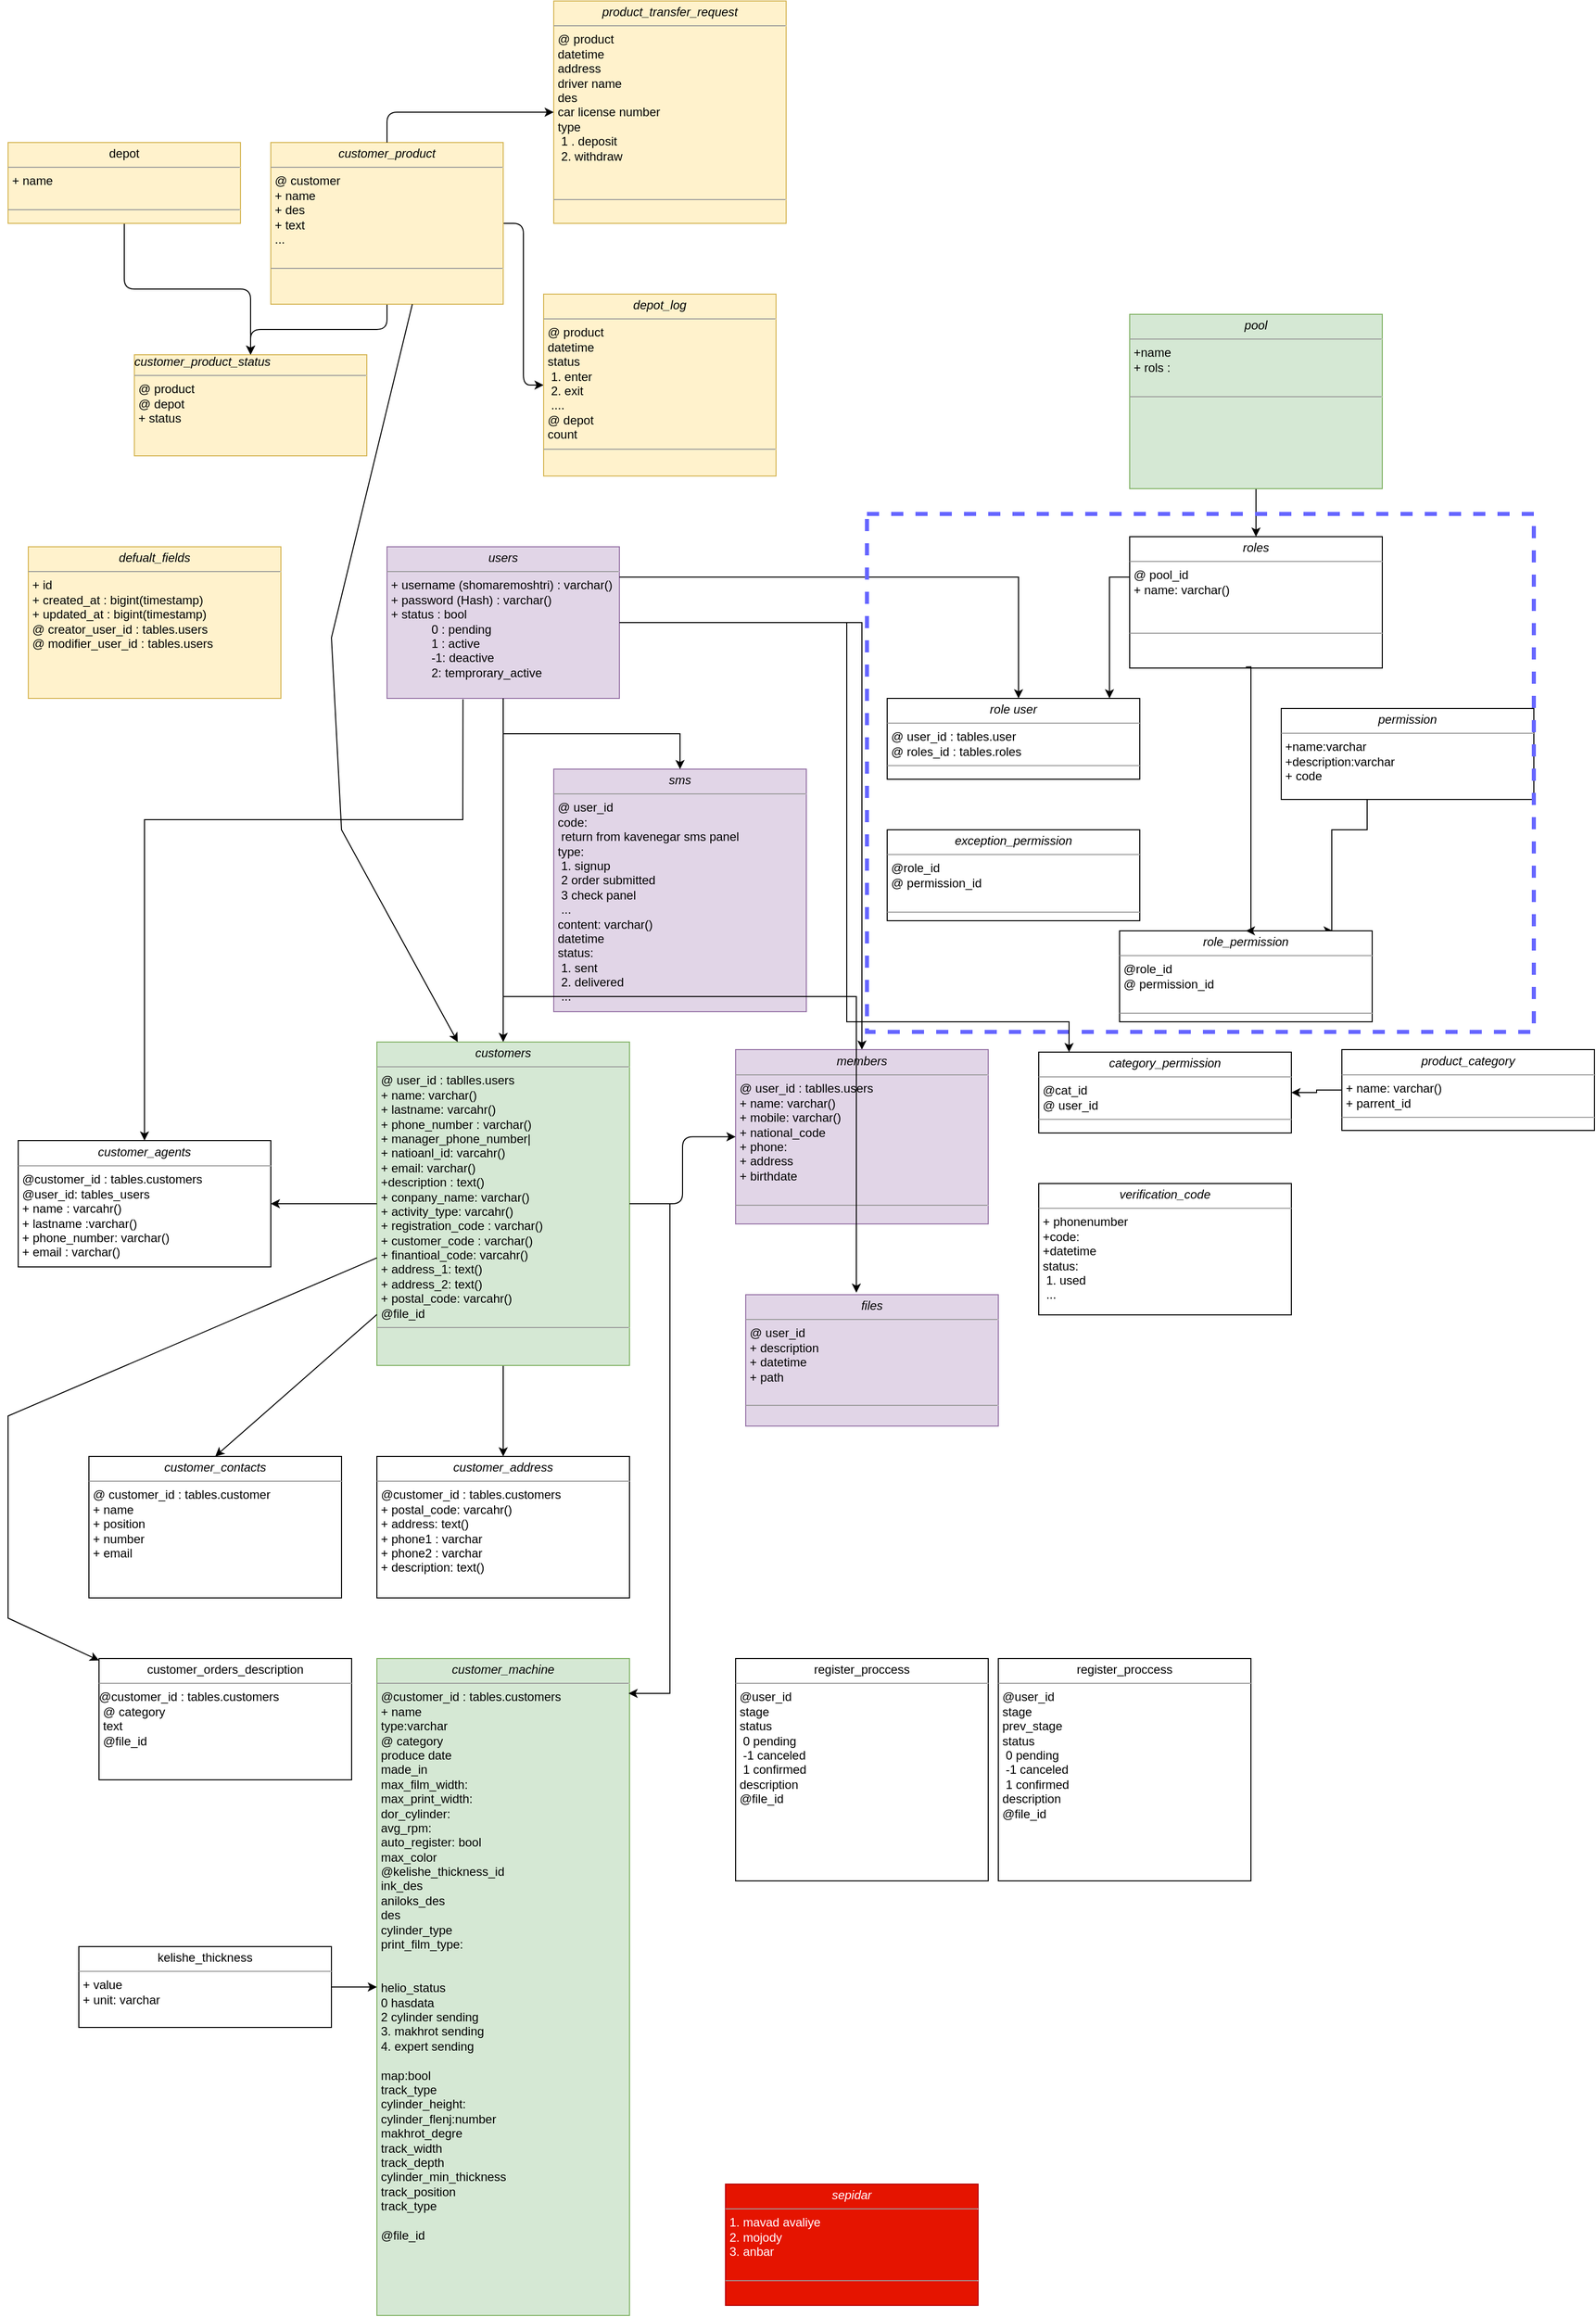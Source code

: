 <mxfile version="20.7.4" type="github">
  <diagram name="Page-1" id="c4acf3e9-155e-7222-9cf6-157b1a14988f">
    <mxGraphModel dx="965" dy="1682" grid="1" gridSize="10" guides="1" tooltips="1" connect="1" arrows="1" fold="1" page="1" pageScale="1" pageWidth="850" pageHeight="1100" math="0" shadow="0">
      <root>
        <mxCell id="0" />
        <mxCell id="1" parent="0" />
        <mxCell id="LeUKjiho_4eoz7yb3Qie-3" value="" style="edgeStyle=orthogonalEdgeStyle;rounded=0;orthogonalLoop=1;jettySize=auto;html=1;" parent="1" source="5d2195bd80daf111-18" target="LeUKjiho_4eoz7yb3Qie-2" edge="1">
          <mxGeometry relative="1" as="geometry" />
        </mxCell>
        <mxCell id="LeUKjiho_4eoz7yb3Qie-12" value="" style="edgeStyle=orthogonalEdgeStyle;rounded=0;orthogonalLoop=1;jettySize=auto;html=1;" parent="1" source="5d2195bd80daf111-18" target="LeUKjiho_4eoz7yb3Qie-8" edge="1">
          <mxGeometry relative="1" as="geometry" />
        </mxCell>
        <mxCell id="5d2195bd80daf111-18" value="&lt;p style=&quot;margin:0px;margin-top:4px;text-align:center;&quot;&gt;&lt;i&gt;users&lt;/i&gt;&lt;/p&gt;&lt;hr size=&quot;1&quot;&gt;&lt;p style=&quot;margin:0px;margin-left:4px;&quot;&gt;+ username (shomaremoshtri) : varchar()&amp;nbsp;&lt;br&gt;+ password (Hash) : varchar()&lt;/p&gt;&lt;p style=&quot;margin:0px;margin-left:4px;&quot;&gt;+ status : bool&lt;/p&gt;&lt;blockquote style=&quot;margin: 0 0 0 40px; border: none; padding: 0px;&quot;&gt;&lt;p style=&quot;margin:0px;margin-left:4px;&quot;&gt;0 : pending&lt;/p&gt;&lt;p style=&quot;margin:0px;margin-left:4px;&quot;&gt;1 : active&lt;/p&gt;&lt;p style=&quot;margin:0px;margin-left:4px;&quot;&gt;-1: deactive&lt;/p&gt;&lt;p style=&quot;margin:0px;margin-left:4px;&quot;&gt;2: temprorary_active&lt;/p&gt;&lt;/blockquote&gt;&lt;p style=&quot;margin:0px;margin-left:4px;&quot;&gt;&lt;br&gt;&lt;/p&gt;&lt;hr size=&quot;1&quot;&gt;&lt;p style=&quot;margin:0px;margin-left:4px;&quot;&gt;&lt;br&gt;&lt;/p&gt;" style="verticalAlign=top;align=left;overflow=fill;fontSize=12;fontFamily=Helvetica;html=1;rounded=0;shadow=0;comic=0;labelBackgroundColor=none;strokeWidth=1;fillColor=#e1d5e7;strokeColor=#9673a6;" parent="1" vertex="1">
          <mxGeometry x="445" y="10" width="230" height="150" as="geometry" />
        </mxCell>
        <mxCell id="LeUKjiho_4eoz7yb3Qie-7" value="" style="edgeStyle=orthogonalEdgeStyle;rounded=0;orthogonalLoop=1;jettySize=auto;html=1;" parent="1" source="5d2195bd80daf111-18" target="LeUKjiho_4eoz7yb3Qie-5" edge="1">
          <mxGeometry relative="1" as="geometry">
            <Array as="points">
              <mxPoint x="1070" y="40" />
            </Array>
          </mxGeometry>
        </mxCell>
        <mxCell id="LeUKjiho_4eoz7yb3Qie-2" value="&lt;p style=&quot;margin:0px;margin-top:4px;text-align:center;&quot;&gt;&lt;i&gt;members&lt;/i&gt;&lt;/p&gt;&lt;hr size=&quot;1&quot;&gt;&lt;p style=&quot;margin:0px;margin-left:4px;&quot;&gt;@ user_id : tablles.users&lt;/p&gt;&lt;p style=&quot;margin:0px;margin-left:4px;&quot;&gt;+ name: varchar()&lt;/p&gt;&lt;p style=&quot;margin:0px;margin-left:4px;&quot;&gt;+ mobile: varchar()&lt;/p&gt;&lt;p style=&quot;margin:0px;margin-left:4px;&quot;&gt;+ national_code&lt;/p&gt;&lt;p style=&quot;margin:0px;margin-left:4px;&quot;&gt;+ phone:&lt;/p&gt;&lt;p style=&quot;margin:0px;margin-left:4px;&quot;&gt;+ address&lt;/p&gt;&lt;p style=&quot;margin:0px;margin-left:4px;&quot;&gt;+ birthdate&lt;/p&gt;&lt;p style=&quot;margin:0px;margin-left:4px;&quot;&gt;&lt;br&gt;&lt;/p&gt;&lt;hr size=&quot;1&quot;&gt;&lt;p style=&quot;margin:0px;margin-left:4px;&quot;&gt;&lt;br&gt;&lt;/p&gt;" style="verticalAlign=top;align=left;overflow=fill;fontSize=12;fontFamily=Helvetica;html=1;rounded=0;shadow=0;comic=0;labelBackgroundColor=none;strokeWidth=1;fillColor=#e1d5e7;strokeColor=#9673a6;" parent="1" vertex="1">
          <mxGeometry x="790" y="507.5" width="250" height="172.5" as="geometry" />
        </mxCell>
        <mxCell id="LeUKjiho_4eoz7yb3Qie-6" value="" style="edgeStyle=orthogonalEdgeStyle;rounded=0;orthogonalLoop=1;jettySize=auto;html=1;" parent="1" source="LeUKjiho_4eoz7yb3Qie-4" target="LeUKjiho_4eoz7yb3Qie-5" edge="1">
          <mxGeometry relative="1" as="geometry">
            <Array as="points">
              <mxPoint x="1160" y="40" />
            </Array>
          </mxGeometry>
        </mxCell>
        <mxCell id="LeUKjiho_4eoz7yb3Qie-4" value="&lt;p style=&quot;margin:0px;margin-top:4px;text-align:center;&quot;&gt;&lt;i&gt;roles&lt;/i&gt;&lt;/p&gt;&lt;hr size=&quot;1&quot;&gt;&lt;p style=&quot;margin:0px;margin-left:4px;&quot;&gt;&lt;span style=&quot;background-color: initial;&quot;&gt;@ pool_id&lt;/span&gt;&lt;/p&gt;&lt;p style=&quot;margin:0px;margin-left:4px;&quot;&gt;&lt;span style=&quot;background-color: initial;&quot;&gt;+ name: varchar()&lt;/span&gt;&lt;/p&gt;&lt;p style=&quot;margin:0px;margin-left:4px;&quot;&gt;&lt;br&gt;&lt;/p&gt;&lt;p style=&quot;margin:0px;margin-left:4px;&quot;&gt;&lt;br&gt;&lt;/p&gt;&lt;hr size=&quot;1&quot;&gt;&lt;p style=&quot;margin:0px;margin-left:4px;&quot;&gt;&lt;br&gt;&lt;/p&gt;" style="verticalAlign=top;align=left;overflow=fill;fontSize=12;fontFamily=Helvetica;html=1;rounded=0;shadow=0;comic=0;labelBackgroundColor=none;strokeWidth=1;" parent="1" vertex="1">
          <mxGeometry x="1180" width="250" height="130" as="geometry" />
        </mxCell>
        <mxCell id="LeUKjiho_4eoz7yb3Qie-5" value="&lt;p style=&quot;margin:0px;margin-top:4px;text-align:center;&quot;&gt;&lt;i&gt;role user&lt;/i&gt;&lt;br&gt;&lt;/p&gt;&lt;hr size=&quot;1&quot;&gt;&lt;p style=&quot;margin:0px;margin-left:4px;&quot;&gt;&lt;span style=&quot;background-color: initial;&quot;&gt;@ user_id : tables.user&lt;/span&gt;&lt;/p&gt;&lt;p style=&quot;margin:0px;margin-left:4px;&quot;&gt;@ roles_id : tables.roles&lt;/p&gt;&lt;hr size=&quot;1&quot;&gt;&lt;p style=&quot;margin:0px;margin-left:4px;&quot;&gt;&lt;br&gt;&lt;/p&gt;" style="verticalAlign=top;align=left;overflow=fill;fontSize=12;fontFamily=Helvetica;html=1;rounded=0;shadow=0;comic=0;labelBackgroundColor=none;strokeWidth=1;" parent="1" vertex="1">
          <mxGeometry x="940" y="160" width="250" height="80" as="geometry" />
        </mxCell>
        <mxCell id="LeUKjiho_4eoz7yb3Qie-16" value="" style="edgeStyle=orthogonalEdgeStyle;rounded=0;orthogonalLoop=1;jettySize=auto;html=1;" parent="1" source="LeUKjiho_4eoz7yb3Qie-8" target="LeUKjiho_4eoz7yb3Qie-15" edge="1">
          <mxGeometry relative="1" as="geometry">
            <Array as="points">
              <mxPoint x="550" y="690" />
              <mxPoint x="550" y="690" />
            </Array>
          </mxGeometry>
        </mxCell>
        <mxCell id="KyQKxWbVQ__rG_zM9xuR-38" value="" style="edgeStyle=orthogonalEdgeStyle;orthogonalLoop=1;jettySize=auto;html=1;fontColor=#000000;" parent="1" source="LeUKjiho_4eoz7yb3Qie-8" target="LeUKjiho_4eoz7yb3Qie-2" edge="1">
          <mxGeometry relative="1" as="geometry" />
        </mxCell>
        <mxCell id="LeUKjiho_4eoz7yb3Qie-8" value="&lt;p style=&quot;margin:0px;margin-top:4px;text-align:center;&quot;&gt;&lt;i&gt;customers&lt;/i&gt;&lt;/p&gt;&lt;hr size=&quot;1&quot;&gt;&lt;p style=&quot;margin:0px;margin-left:4px;&quot;&gt;@ user_id : tablles.users&lt;/p&gt;&lt;p style=&quot;margin:0px;margin-left:4px;&quot;&gt;+ name: varchar()&lt;/p&gt;&lt;p style=&quot;margin:0px;margin-left:4px;&quot;&gt;+ lastname: varcahr()&lt;/p&gt;&lt;p style=&quot;margin:0px;margin-left:4px;&quot;&gt;+ phone_number : varchar()&lt;/p&gt;&lt;p style=&quot;margin:0px;margin-left:4px;&quot;&gt;+ manager_phone_number|&lt;/p&gt;&lt;p style=&quot;margin:0px;margin-left:4px;&quot;&gt;+ natioanl_id: varcahr()&lt;/p&gt;&lt;p style=&quot;margin:0px;margin-left:4px;&quot;&gt;+ email: varchar()&lt;/p&gt;&lt;p style=&quot;margin:0px;margin-left:4px;&quot;&gt;+description : text()&lt;/p&gt;&lt;p style=&quot;margin:0px;margin-left:4px;&quot;&gt;+ conpany_name: varchar()&lt;/p&gt;&lt;p style=&quot;margin:0px;margin-left:4px;&quot;&gt;+ activity_type: varcahr()&lt;/p&gt;&lt;p style=&quot;margin:0px;margin-left:4px;&quot;&gt;+ registration_code : varchar()&lt;/p&gt;&lt;p style=&quot;margin:0px;margin-left:4px;&quot;&gt;+ customer_code : varchar()&lt;/p&gt;&lt;p style=&quot;margin:0px;margin-left:4px;&quot;&gt;+ finantioal_code: varcahr()&lt;/p&gt;&lt;p style=&quot;margin:0px;margin-left:4px;&quot;&gt;+ address_1: text()&lt;/p&gt;&lt;p style=&quot;margin:0px;margin-left:4px;&quot;&gt;+ address_2: text()&lt;br&gt;&lt;/p&gt;&lt;p style=&quot;margin:0px;margin-left:4px;&quot;&gt;+ postal_code: varcahr()&lt;/p&gt;&lt;p style=&quot;margin:0px;margin-left:4px;&quot;&gt;@file_id&lt;/p&gt;&lt;hr size=&quot;1&quot;&gt;&lt;p style=&quot;margin:0px;margin-left:4px;&quot;&gt;&lt;br&gt;&lt;/p&gt;" style="verticalAlign=top;align=left;overflow=fill;fontSize=12;fontFamily=Helvetica;html=1;rounded=0;shadow=0;comic=0;labelBackgroundColor=none;strokeWidth=1;fillColor=#d5e8d4;strokeColor=#82b366;" parent="1" vertex="1">
          <mxGeometry x="435" y="500" width="250" height="320" as="geometry" />
        </mxCell>
        <mxCell id="LeUKjiho_4eoz7yb3Qie-9" value="&lt;p style=&quot;margin:0px;margin-top:4px;text-align:center;&quot;&gt;&lt;i&gt;defualt_fields&lt;/i&gt;&lt;/p&gt;&lt;hr size=&quot;1&quot;&gt;&lt;p style=&quot;margin:0px;margin-left:4px;&quot;&gt;+ id&lt;/p&gt;&lt;p style=&quot;margin:0px;margin-left:4px;&quot;&gt;+ created_at : bigint(timestamp)&lt;/p&gt;&lt;p style=&quot;margin:0px;margin-left:4px;&quot;&gt;+ updated_at : bigint(timestamp)&lt;br&gt;&lt;/p&gt;&lt;p style=&quot;margin:0px;margin-left:4px;&quot;&gt;@ creator_user_id : tables.users&lt;br&gt;&lt;/p&gt;&lt;p style=&quot;margin:0px;margin-left:4px;&quot;&gt;@ modifier_user_id : tables.users&amp;nbsp;&lt;/p&gt;&lt;p style=&quot;margin:0px;margin-left:4px;&quot;&gt;&lt;br&gt;&lt;/p&gt;" style="verticalAlign=top;align=left;overflow=fill;fontSize=12;fontFamily=Helvetica;html=1;rounded=0;shadow=0;comic=0;labelBackgroundColor=none;strokeWidth=1;fillColor=#fff2cc;strokeColor=#d6b656;" parent="1" vertex="1">
          <mxGeometry x="90" y="10" width="250" height="150" as="geometry" />
        </mxCell>
        <mxCell id="LeUKjiho_4eoz7yb3Qie-11" value="&lt;p style=&quot;margin:0px;margin-top:4px;text-align:center;&quot;&gt;&lt;i&gt;customer_agents&lt;/i&gt;&lt;/p&gt;&lt;hr size=&quot;1&quot;&gt;&lt;p style=&quot;margin:0px;margin-left:4px;&quot;&gt;@customer_id : tables.customers&lt;/p&gt;&lt;p style=&quot;margin:0px;margin-left:4px;&quot;&gt;@user_id: tables_users&lt;/p&gt;&lt;p style=&quot;margin:0px;margin-left:4px;&quot;&gt;+ name : varcahr()&lt;/p&gt;&lt;p style=&quot;margin:0px;margin-left:4px;&quot;&gt;+ lastname :varchar()&lt;/p&gt;&lt;p style=&quot;margin:0px;margin-left:4px;&quot;&gt;+ phone_number: varchar()&lt;/p&gt;&lt;p style=&quot;margin:0px;margin-left:4px;&quot;&gt;+ email : varchar()&lt;/p&gt;&lt;p style=&quot;margin:0px;margin-left:4px;&quot;&gt;&lt;br&gt;&lt;/p&gt;&lt;p style=&quot;margin:0px;margin-left:4px;&quot;&gt;&lt;br&gt;&lt;/p&gt;" style="verticalAlign=top;align=left;overflow=fill;fontSize=12;fontFamily=Helvetica;html=1;rounded=0;shadow=0;comic=0;labelBackgroundColor=none;strokeWidth=1;" parent="1" vertex="1">
          <mxGeometry x="80" y="597.5" width="250" height="125" as="geometry" />
        </mxCell>
        <mxCell id="LeUKjiho_4eoz7yb3Qie-13" value="" style="endArrow=classic;html=1;rounded=0;exitX=0;exitY=0.5;exitDx=0;exitDy=0;entryX=1;entryY=0.5;entryDx=0;entryDy=0;" parent="1" source="LeUKjiho_4eoz7yb3Qie-8" target="LeUKjiho_4eoz7yb3Qie-11" edge="1">
          <mxGeometry width="50" height="50" relative="1" as="geometry">
            <mxPoint x="-20" y="340" as="sourcePoint" />
            <mxPoint x="30" y="290" as="targetPoint" />
          </mxGeometry>
        </mxCell>
        <mxCell id="LeUKjiho_4eoz7yb3Qie-14" value="" style="endArrow=classic;html=1;rounded=0;exitX=0.327;exitY=1.006;exitDx=0;exitDy=0;entryX=0.5;entryY=0;entryDx=0;entryDy=0;exitPerimeter=0;" parent="1" source="5d2195bd80daf111-18" target="LeUKjiho_4eoz7yb3Qie-11" edge="1">
          <mxGeometry width="50" height="50" relative="1" as="geometry">
            <mxPoint x="220" y="290" as="sourcePoint" />
            <mxPoint x="90" y="290" as="targetPoint" />
            <Array as="points">
              <mxPoint x="520" y="280" />
              <mxPoint x="360" y="280" />
              <mxPoint x="205" y="280" />
            </Array>
          </mxGeometry>
        </mxCell>
        <mxCell id="LeUKjiho_4eoz7yb3Qie-15" value="&lt;p style=&quot;margin:0px;margin-top:4px;text-align:center;&quot;&gt;&lt;i&gt;customer_address&lt;/i&gt;&lt;/p&gt;&lt;hr size=&quot;1&quot;&gt;&lt;p style=&quot;margin:0px;margin-left:4px;&quot;&gt;@customer_id : tables.customers&lt;/p&gt;&lt;p style=&quot;margin:0px;margin-left:4px;&quot;&gt;+ postal_code: varcahr()&lt;/p&gt;&lt;p style=&quot;margin:0px;margin-left:4px;&quot;&gt;+ address: text()&lt;/p&gt;&lt;p style=&quot;margin:0px;margin-left:4px;&quot;&gt;+ phone1 : varchar&lt;/p&gt;&lt;p style=&quot;margin:0px;margin-left:4px;&quot;&gt;+ phone2 : varchar&lt;/p&gt;&lt;p style=&quot;margin:0px;margin-left:4px;&quot;&gt;+ description: text()&lt;/p&gt;&lt;p style=&quot;margin:0px;margin-left:4px;&quot;&gt;&lt;br&gt;&lt;/p&gt;&lt;p style=&quot;margin:0px;margin-left:4px;&quot;&gt;&lt;br&gt;&lt;/p&gt;" style="verticalAlign=top;align=left;overflow=fill;fontSize=12;fontFamily=Helvetica;html=1;rounded=0;shadow=0;comic=0;labelBackgroundColor=none;strokeWidth=1;" parent="1" vertex="1">
          <mxGeometry x="435" y="910" width="250" height="140" as="geometry" />
        </mxCell>
        <mxCell id="KyQKxWbVQ__rG_zM9xuR-18" value="" style="edgeStyle=orthogonalEdgeStyle;rounded=0;orthogonalLoop=1;jettySize=auto;html=1;" parent="1" source="DL4aVCNYdHniSCz_PpIk-2" target="KyQKxWbVQ__rG_zM9xuR-17" edge="1">
          <mxGeometry relative="1" as="geometry" />
        </mxCell>
        <mxCell id="DL4aVCNYdHniSCz_PpIk-2" value="&lt;p style=&quot;margin:0px;margin-top:4px;text-align:center;&quot;&gt;&lt;i&gt;product_category&lt;/i&gt;&lt;/p&gt;&lt;hr size=&quot;1&quot;&gt;&lt;p style=&quot;margin:0px;margin-left:4px;&quot;&gt;&lt;span style=&quot;background-color: initial;&quot;&gt;+ name: varchar()&lt;/span&gt;&lt;/p&gt;&lt;p style=&quot;margin:0px;margin-left:4px;&quot;&gt;+ parrent_id&lt;/p&gt;&lt;hr size=&quot;1&quot;&gt;&lt;p style=&quot;margin:0px;margin-left:4px;&quot;&gt;&lt;br&gt;&lt;/p&gt;" style="verticalAlign=top;align=left;overflow=fill;fontSize=12;fontFamily=Helvetica;html=1;rounded=0;shadow=0;comic=0;labelBackgroundColor=none;strokeWidth=1;" parent="1" vertex="1">
          <mxGeometry x="1390" y="507.5" width="250" height="80" as="geometry" />
        </mxCell>
        <mxCell id="DL4aVCNYdHniSCz_PpIk-3" value="&lt;p style=&quot;margin:0px;margin-top:4px;text-align:center;&quot;&gt;&lt;i&gt;sepidar&lt;/i&gt;&lt;/p&gt;&lt;hr size=&quot;1&quot;&gt;&lt;p style=&quot;margin:0px;margin-left:4px;&quot;&gt;1. mavad avaliye&lt;/p&gt;&lt;p style=&quot;margin:0px;margin-left:4px;&quot;&gt;2. mojody&lt;/p&gt;&lt;p style=&quot;margin:0px;margin-left:4px;&quot;&gt;3. anbar&lt;/p&gt;&lt;p style=&quot;margin:0px;margin-left:4px;&quot;&gt;&lt;br&gt;&lt;/p&gt;&lt;hr size=&quot;1&quot;&gt;&lt;p style=&quot;margin:0px;margin-left:4px;&quot;&gt;&lt;br&gt;&lt;/p&gt;" style="verticalAlign=top;align=left;overflow=fill;fontSize=12;fontFamily=Helvetica;html=1;rounded=0;shadow=0;comic=0;labelBackgroundColor=none;strokeWidth=1;fillColor=#e51400;fontColor=#ffffff;strokeColor=#B20000;" parent="1" vertex="1">
          <mxGeometry x="780" y="1630" width="250" height="120" as="geometry" />
        </mxCell>
        <mxCell id="DL4aVCNYdHniSCz_PpIk-4" value="&lt;p style=&quot;margin:0px;margin-top:4px;text-align:center;&quot;&gt;&lt;i&gt;sms&lt;/i&gt;&lt;/p&gt;&lt;hr size=&quot;1&quot;&gt;&lt;p style=&quot;margin:0px;margin-left:4px;&quot;&gt;&lt;span style=&quot;background-color: initial;&quot;&gt;@ user_id&lt;/span&gt;&lt;/p&gt;&lt;p style=&quot;margin:0px;margin-left:4px;&quot;&gt;&lt;span style=&quot;background-color: initial;&quot;&gt;code:&amp;nbsp;&lt;/span&gt;&lt;br&gt;&lt;/p&gt;&lt;p style=&quot;margin:0px;margin-left:4px;&quot;&gt;&lt;span style=&quot;background-color: initial;&quot;&gt;&lt;span style=&quot;white-space: pre;&quot;&gt; &lt;/span&gt;return from kavenegar sms panel&lt;br&gt;&lt;/span&gt;&lt;/p&gt;&lt;p style=&quot;margin:0px;margin-left:4px;&quot;&gt;&lt;span style=&quot;background-color: initial;&quot;&gt;type:&amp;nbsp;&lt;/span&gt;&lt;/p&gt;&lt;p style=&quot;margin:0px;margin-left:4px;&quot;&gt;&lt;span style=&quot;background-color: initial;&quot;&gt;&lt;span style=&quot;white-space: pre;&quot;&gt; &lt;/span&gt;1. signup&lt;br&gt;&lt;/span&gt;&lt;/p&gt;&lt;p style=&quot;margin:0px;margin-left:4px;&quot;&gt;&lt;span style=&quot;background-color: initial;&quot;&gt;&lt;span style=&quot;white-space: pre;&quot;&gt; &lt;/span&gt;2 order submitted&lt;br&gt;&lt;/span&gt;&lt;/p&gt;&lt;p style=&quot;margin:0px;margin-left:4px;&quot;&gt;&lt;span style=&quot;background-color: initial;&quot;&gt;&lt;span style=&quot;white-space: pre;&quot;&gt; &lt;/span&gt;3 check panel&lt;br&gt;&lt;/span&gt;&lt;/p&gt;&lt;p style=&quot;margin:0px;margin-left:4px;&quot;&gt;&lt;span style=&quot;background-color: initial;&quot;&gt;&lt;span style=&quot;white-space: pre;&quot;&gt; &lt;/span&gt;...&lt;br&gt;&lt;/span&gt;&lt;/p&gt;&lt;p style=&quot;margin:0px;margin-left:4px;&quot;&gt;content: varchar()&lt;/p&gt;&lt;p style=&quot;margin:0px;margin-left:4px;&quot;&gt;datetime&lt;/p&gt;&lt;p style=&quot;margin:0px;margin-left:4px;&quot;&gt;status:&lt;/p&gt;&lt;p style=&quot;margin:0px;margin-left:4px;&quot;&gt;&lt;span style=&quot;white-space: pre;&quot;&gt; &lt;/span&gt;1. sent&lt;br&gt;&lt;/p&gt;&lt;p style=&quot;margin:0px;margin-left:4px;&quot;&gt;&lt;span style=&quot;white-space: pre;&quot;&gt; &lt;/span&gt;2. delivered&lt;br&gt;&lt;/p&gt;&lt;p style=&quot;margin:0px;margin-left:4px;&quot;&gt;&lt;span style=&quot;white-space: pre;&quot;&gt; &lt;/span&gt;...&lt;br&gt;&lt;/p&gt;&lt;p style=&quot;margin:0px;margin-left:4px;&quot;&gt;&lt;br&gt;&lt;/p&gt;&lt;p style=&quot;margin:0px;margin-left:4px;&quot;&gt;&lt;br&gt;&lt;/p&gt;&lt;p style=&quot;margin:0px;margin-left:4px;&quot;&gt;&lt;br&gt;&lt;/p&gt;&lt;hr size=&quot;1&quot;&gt;&lt;p style=&quot;margin:0px;margin-left:4px;&quot;&gt;&lt;br&gt;&lt;/p&gt;" style="verticalAlign=top;align=left;overflow=fill;fontSize=12;fontFamily=Helvetica;html=1;rounded=0;shadow=0;comic=0;labelBackgroundColor=none;strokeWidth=1;fillColor=#e1d5e7;strokeColor=#9673a6;" parent="1" vertex="1">
          <mxGeometry x="610" y="230" width="250" height="240" as="geometry" />
        </mxCell>
        <mxCell id="DL4aVCNYdHniSCz_PpIk-5" value="&lt;p style=&quot;margin:0px;margin-top:4px;text-align:center;&quot;&gt;&lt;i&gt;customer_contacts&lt;/i&gt;&lt;/p&gt;&lt;hr size=&quot;1&quot;&gt;&lt;p style=&quot;margin:0px;margin-left:4px;&quot;&gt;@ customer_id : tables.customer&lt;/p&gt;&lt;p style=&quot;margin:0px;margin-left:4px;&quot;&gt;+ name&lt;/p&gt;&lt;p style=&quot;margin:0px;margin-left:4px;&quot;&gt;+ position&lt;/p&gt;&lt;p style=&quot;margin:0px;margin-left:4px;&quot;&gt;+ number&lt;/p&gt;&lt;p style=&quot;margin:0px;margin-left:4px;&quot;&gt;+ email&lt;/p&gt;&lt;p style=&quot;margin:0px;margin-left:4px;&quot;&gt;&lt;br&gt;&lt;/p&gt;" style="verticalAlign=top;align=left;overflow=fill;fontSize=12;fontFamily=Helvetica;html=1;rounded=0;shadow=0;comic=0;labelBackgroundColor=none;strokeWidth=1;" parent="1" vertex="1">
          <mxGeometry x="150" y="910" width="250" height="140" as="geometry" />
        </mxCell>
        <mxCell id="KyQKxWbVQ__rG_zM9xuR-1" value="" style="endArrow=classic;html=1;rounded=0;entryX=0.5;entryY=0;entryDx=0;entryDy=0;" parent="1" source="LeUKjiho_4eoz7yb3Qie-8" target="DL4aVCNYdHniSCz_PpIk-5" edge="1">
          <mxGeometry width="50" height="50" relative="1" as="geometry">
            <mxPoint x="375" y="770" as="sourcePoint" />
            <mxPoint x="270" y="770" as="targetPoint" />
          </mxGeometry>
        </mxCell>
        <mxCell id="KyQKxWbVQ__rG_zM9xuR-4" value="" style="edgeStyle=orthogonalEdgeStyle;rounded=0;orthogonalLoop=1;jettySize=auto;html=1;entryX=0.844;entryY=0;entryDx=0;entryDy=0;entryPerimeter=0;" parent="1" source="KyQKxWbVQ__rG_zM9xuR-2" target="KyQKxWbVQ__rG_zM9xuR-3" edge="1">
          <mxGeometry x="0.949" y="-30" relative="1" as="geometry">
            <Array as="points">
              <mxPoint x="1415" y="290" />
              <mxPoint x="1380" y="290" />
              <mxPoint x="1380" y="390" />
            </Array>
            <mxPoint as="offset" />
          </mxGeometry>
        </mxCell>
        <mxCell id="KyQKxWbVQ__rG_zM9xuR-2" value="&lt;p style=&quot;margin:0px;margin-top:4px;text-align:center;&quot;&gt;&lt;i&gt;permission&lt;/i&gt;&lt;/p&gt;&lt;hr size=&quot;1&quot;&gt;&lt;p style=&quot;margin:0px;margin-left:4px;&quot;&gt;+name:varchar&lt;/p&gt;&lt;p style=&quot;margin:0px;margin-left:4px;&quot;&gt;+description:varchar&lt;/p&gt;&lt;p style=&quot;margin:0px;margin-left:4px;&quot;&gt;+ code&lt;/p&gt;&lt;p style=&quot;margin:0px;margin-left:4px;&quot;&gt;&lt;br&gt;&lt;/p&gt;&lt;hr size=&quot;1&quot;&gt;&lt;p style=&quot;margin:0px;margin-left:4px;&quot;&gt;&lt;br&gt;&lt;/p&gt;" style="verticalAlign=top;align=left;overflow=fill;fontSize=12;fontFamily=Helvetica;html=1;rounded=0;shadow=0;comic=0;labelBackgroundColor=none;strokeWidth=1;" parent="1" vertex="1">
          <mxGeometry x="1330" y="170" width="250" height="90" as="geometry" />
        </mxCell>
        <mxCell id="KyQKxWbVQ__rG_zM9xuR-3" value="&lt;p style=&quot;margin:0px;margin-top:4px;text-align:center;&quot;&gt;&lt;i&gt;role_permission&lt;/i&gt;&lt;/p&gt;&lt;hr size=&quot;1&quot;&gt;&lt;p style=&quot;margin:0px;margin-left:4px;&quot;&gt;@role_id&lt;/p&gt;&lt;p style=&quot;margin:0px;margin-left:4px;&quot;&gt;@ permission_id&lt;/p&gt;&lt;p style=&quot;margin:0px;margin-left:4px;&quot;&gt;&lt;br&gt;&lt;/p&gt;&lt;hr size=&quot;1&quot;&gt;&lt;p style=&quot;margin:0px;margin-left:4px;&quot;&gt;&lt;br&gt;&lt;/p&gt;" style="verticalAlign=top;align=left;overflow=fill;fontSize=12;fontFamily=Helvetica;html=1;rounded=0;shadow=0;comic=0;labelBackgroundColor=none;strokeWidth=1;" parent="1" vertex="1">
          <mxGeometry x="1170" y="390" width="250" height="90" as="geometry" />
        </mxCell>
        <mxCell id="KyQKxWbVQ__rG_zM9xuR-7" value="" style="edgeStyle=orthogonalEdgeStyle;rounded=0;orthogonalLoop=1;jettySize=auto;html=1;exitX=0.46;exitY=0.991;exitDx=0;exitDy=0;exitPerimeter=0;entryX=0.5;entryY=0;entryDx=0;entryDy=0;" parent="1" source="LeUKjiho_4eoz7yb3Qie-4" target="KyQKxWbVQ__rG_zM9xuR-3" edge="1">
          <mxGeometry relative="1" as="geometry">
            <mxPoint x="1425" y="260" as="sourcePoint" />
            <mxPoint x="1265" y="350" as="targetPoint" />
            <Array as="points">
              <mxPoint x="1300" y="128" />
              <mxPoint x="1300" y="390" />
            </Array>
          </mxGeometry>
        </mxCell>
        <mxCell id="KyQKxWbVQ__rG_zM9xuR-10" value="" style="edgeStyle=orthogonalEdgeStyle;rounded=0;orthogonalLoop=1;jettySize=auto;html=1;" parent="1" source="KyQKxWbVQ__rG_zM9xuR-8" target="LeUKjiho_4eoz7yb3Qie-4" edge="1">
          <mxGeometry relative="1" as="geometry" />
        </mxCell>
        <mxCell id="KyQKxWbVQ__rG_zM9xuR-8" value="&lt;p style=&quot;margin:0px;margin-top:4px;text-align:center;&quot;&gt;&lt;i&gt;pool&lt;/i&gt;&lt;/p&gt;&lt;hr size=&quot;1&quot;&gt;&lt;p style=&quot;margin:0px;margin-left:4px;&quot;&gt;+name&lt;/p&gt;&lt;p style=&quot;margin:0px;margin-left:4px;&quot;&gt;+ rols :&amp;nbsp;&lt;/p&gt;&lt;p style=&quot;margin:0px;margin-left:4px;&quot;&gt;&lt;br&gt;&lt;/p&gt;&lt;hr size=&quot;1&quot;&gt;&lt;p style=&quot;margin:0px;margin-left:4px;&quot;&gt;&lt;br&gt;&lt;/p&gt;" style="verticalAlign=top;align=left;overflow=fill;fontSize=12;fontFamily=Helvetica;html=1;rounded=0;shadow=0;comic=0;labelBackgroundColor=none;strokeWidth=1;fillColor=#d5e8d4;strokeColor=#82b366;" parent="1" vertex="1">
          <mxGeometry x="1180" y="-220" width="250" height="172.5" as="geometry" />
        </mxCell>
        <mxCell id="KyQKxWbVQ__rG_zM9xuR-13" value="" style="rounded=0;whiteSpace=wrap;html=1;fillColor=none;fontColor=#ffffff;strokeColor=#6666FF;dashed=1;strokeWidth=4;" parent="1" vertex="1">
          <mxGeometry x="920" y="-22.5" width="660" height="512.5" as="geometry" />
        </mxCell>
        <mxCell id="KyQKxWbVQ__rG_zM9xuR-14" value="" style="edgeStyle=orthogonalEdgeStyle;rounded=0;orthogonalLoop=1;jettySize=auto;html=1;entryX=0.5;entryY=0;entryDx=0;entryDy=0;" parent="1" source="5d2195bd80daf111-18" target="DL4aVCNYdHniSCz_PpIk-4" edge="1">
          <mxGeometry relative="1" as="geometry">
            <mxPoint x="570" y="170" as="sourcePoint" />
            <mxPoint x="570" y="510" as="targetPoint" />
          </mxGeometry>
        </mxCell>
        <mxCell id="KyQKxWbVQ__rG_zM9xuR-15" value="&lt;p style=&quot;margin:0px;margin-top:4px;text-align:center;&quot;&gt;&lt;i&gt;verification_code&lt;/i&gt;&lt;/p&gt;&lt;hr size=&quot;1&quot;&gt;&lt;p style=&quot;margin:0px;margin-left:4px;&quot;&gt;+ phonenumber&lt;/p&gt;&lt;p style=&quot;margin:0px;margin-left:4px;&quot;&gt;+code:&lt;/p&gt;&lt;p style=&quot;margin:0px;margin-left:4px;&quot;&gt;+datetime&lt;/p&gt;&lt;p style=&quot;margin:0px;margin-left:4px;&quot;&gt;status:&lt;/p&gt;&lt;p style=&quot;margin:0px;margin-left:4px;&quot;&gt;&lt;span style=&quot;white-space: pre;&quot;&gt; &lt;/span&gt;1. used&lt;br&gt;&lt;/p&gt;&lt;p style=&quot;margin:0px;margin-left:4px;&quot;&gt;&lt;span style=&quot;white-space: pre;&quot;&gt; &lt;/span&gt;...&lt;br&gt;&lt;/p&gt;&lt;p style=&quot;margin:0px;margin-left:4px;&quot;&gt;&lt;br&gt;&lt;/p&gt;&lt;p style=&quot;margin:0px;margin-left:4px;&quot;&gt;&lt;br&gt;&lt;/p&gt;&lt;hr size=&quot;1&quot;&gt;&lt;p style=&quot;margin:0px;margin-left:4px;&quot;&gt;&lt;br&gt;&lt;/p&gt;" style="verticalAlign=top;align=left;overflow=fill;fontSize=12;fontFamily=Helvetica;html=1;rounded=0;shadow=0;comic=0;labelBackgroundColor=none;strokeWidth=1;" parent="1" vertex="1">
          <mxGeometry x="1090" y="640" width="250" height="130" as="geometry" />
        </mxCell>
        <mxCell id="KyQKxWbVQ__rG_zM9xuR-16" value="&lt;p style=&quot;margin:0px;margin-top:4px;text-align:center;&quot;&gt;&lt;i&gt;exception_permission&lt;/i&gt;&lt;/p&gt;&lt;hr size=&quot;1&quot;&gt;&lt;p style=&quot;margin:0px;margin-left:4px;&quot;&gt;@role_id&lt;/p&gt;&lt;p style=&quot;margin:0px;margin-left:4px;&quot;&gt;@ permission_id&lt;/p&gt;&lt;p style=&quot;margin:0px;margin-left:4px;&quot;&gt;&lt;br&gt;&lt;/p&gt;&lt;hr size=&quot;1&quot;&gt;&lt;p style=&quot;margin:0px;margin-left:4px;&quot;&gt;&lt;br&gt;&lt;/p&gt;" style="verticalAlign=top;align=left;overflow=fill;fontSize=12;fontFamily=Helvetica;html=1;rounded=0;shadow=0;comic=0;labelBackgroundColor=none;strokeWidth=1;" parent="1" vertex="1">
          <mxGeometry x="940" y="290" width="250" height="90" as="geometry" />
        </mxCell>
        <mxCell id="KyQKxWbVQ__rG_zM9xuR-17" value="&lt;p style=&quot;margin:0px;margin-top:4px;text-align:center;&quot;&gt;&lt;i&gt;category_permission&lt;/i&gt;&lt;/p&gt;&lt;hr size=&quot;1&quot;&gt;&lt;p style=&quot;margin:0px;margin-left:4px;&quot;&gt;@cat_id&lt;/p&gt;&lt;p style=&quot;margin:0px;margin-left:4px;&quot;&gt;@ user_id&lt;/p&gt;&lt;hr size=&quot;1&quot;&gt;&lt;p style=&quot;margin:0px;margin-left:4px;&quot;&gt;&lt;br&gt;&lt;/p&gt;" style="verticalAlign=top;align=left;overflow=fill;fontSize=12;fontFamily=Helvetica;html=1;rounded=0;shadow=0;comic=0;labelBackgroundColor=none;strokeWidth=1;" parent="1" vertex="1">
          <mxGeometry x="1090" y="510" width="250" height="80" as="geometry" />
        </mxCell>
        <mxCell id="KyQKxWbVQ__rG_zM9xuR-19" value="" style="edgeStyle=orthogonalEdgeStyle;rounded=0;orthogonalLoop=1;jettySize=auto;html=1;entryX=0.12;entryY=0;entryDx=0;entryDy=0;entryPerimeter=0;" parent="1" source="5d2195bd80daf111-18" target="KyQKxWbVQ__rG_zM9xuR-17" edge="1">
          <mxGeometry relative="1" as="geometry">
            <mxPoint x="685" y="95.059" as="sourcePoint" />
            <mxPoint x="925" y="517.5" as="targetPoint" />
            <Array as="points">
              <mxPoint x="900" y="85" />
              <mxPoint x="900" y="480" />
              <mxPoint x="1120" y="480" />
            </Array>
          </mxGeometry>
        </mxCell>
        <mxCell id="KyQKxWbVQ__rG_zM9xuR-26" value="" style="edgeStyle=orthogonalEdgeStyle;orthogonalLoop=1;jettySize=auto;html=1;" parent="1" source="KyQKxWbVQ__rG_zM9xuR-20" target="KyQKxWbVQ__rG_zM9xuR-21" edge="1">
          <mxGeometry relative="1" as="geometry" />
        </mxCell>
        <mxCell id="KyQKxWbVQ__rG_zM9xuR-20" value="&lt;p style=&quot;margin:0px;margin-top:4px;text-align:center;&quot;&gt;depot&lt;/p&gt;&lt;hr size=&quot;1&quot;&gt;&lt;p style=&quot;margin:0px;margin-left:4px;&quot;&gt;+ name&lt;/p&gt;&lt;p style=&quot;margin:0px;margin-left:4px;&quot;&gt;&lt;br&gt;&lt;/p&gt;&lt;hr size=&quot;1&quot;&gt;&lt;p style=&quot;margin:0px;margin-left:4px;&quot;&gt;&lt;br&gt;&lt;/p&gt;" style="verticalAlign=top;align=left;overflow=fill;fontSize=12;fontFamily=Helvetica;html=1;rounded=0;shadow=0;comic=0;labelBackgroundColor=none;strokeWidth=1;fillColor=#fff2cc;strokeColor=#d6b656;" parent="1" vertex="1">
          <mxGeometry x="70" y="-390" width="230" height="80" as="geometry" />
        </mxCell>
        <mxCell id="KyQKxWbVQ__rG_zM9xuR-21" value="&lt;i style=&quot;border-color: var(--border-color); text-align: center;&quot;&gt;customer_&lt;i style=&quot;background-color: initial;&quot;&gt;product_status&lt;/i&gt;&lt;br&gt;&lt;/i&gt;&lt;hr size=&quot;1&quot;&gt;&lt;p style=&quot;margin:0px;margin-left:4px;&quot;&gt;@ product&lt;/p&gt;&lt;p style=&quot;margin:0px;margin-left:4px;&quot;&gt;@ depot&lt;/p&gt;&lt;p style=&quot;margin:0px;margin-left:4px;&quot;&gt;&lt;/p&gt;&lt;p style=&quot;margin:0px;margin-left:4px;&quot;&gt;+ status&lt;/p&gt;" style="verticalAlign=top;align=left;overflow=fill;fontSize=12;fontFamily=Helvetica;html=1;rounded=0;shadow=0;comic=0;labelBackgroundColor=none;strokeWidth=1;fillColor=#fff2cc;strokeColor=#d6b656;" parent="1" vertex="1">
          <mxGeometry x="195" y="-180" width="230" height="100" as="geometry" />
        </mxCell>
        <mxCell id="KyQKxWbVQ__rG_zM9xuR-22" value="&lt;p style=&quot;margin:0px;margin-top:4px;text-align:center;&quot;&gt;&lt;i&gt;files&lt;/i&gt;&lt;/p&gt;&lt;hr size=&quot;1&quot;&gt;&lt;p style=&quot;margin:0px;margin-left:4px;&quot;&gt;@ user_id&lt;/p&gt;&lt;p style=&quot;margin:0px;margin-left:4px;&quot;&gt;+ description&lt;/p&gt;&lt;p style=&quot;margin:0px;margin-left:4px;&quot;&gt;+ datetime&lt;/p&gt;&lt;p style=&quot;margin:0px;margin-left:4px;&quot;&gt;+ path&lt;/p&gt;&lt;p style=&quot;margin:0px;margin-left:4px;&quot;&gt;&lt;br&gt;&lt;/p&gt;&lt;hr size=&quot;1&quot;&gt;&lt;p style=&quot;margin:0px;margin-left:4px;&quot;&gt;&lt;br&gt;&lt;/p&gt;" style="verticalAlign=top;align=left;overflow=fill;fontSize=12;fontFamily=Helvetica;html=1;rounded=0;shadow=0;comic=0;labelBackgroundColor=none;strokeWidth=1;fillColor=#e1d5e7;strokeColor=#9673a6;" parent="1" vertex="1">
          <mxGeometry x="800" y="750" width="250" height="130" as="geometry" />
        </mxCell>
        <mxCell id="KyQKxWbVQ__rG_zM9xuR-23" value="" style="edgeStyle=orthogonalEdgeStyle;rounded=0;orthogonalLoop=1;jettySize=auto;html=1;exitX=0.5;exitY=1;exitDx=0;exitDy=0;entryX=0.438;entryY=-0.015;entryDx=0;entryDy=0;entryPerimeter=0;" parent="1" source="5d2195bd80daf111-18" target="KyQKxWbVQ__rG_zM9xuR-22" edge="1">
          <mxGeometry relative="1" as="geometry">
            <mxPoint x="570" y="170" as="sourcePoint" />
            <mxPoint x="750" y="660" as="targetPoint" />
          </mxGeometry>
        </mxCell>
        <mxCell id="KyQKxWbVQ__rG_zM9xuR-28" value="" style="edgeStyle=orthogonalEdgeStyle;orthogonalLoop=1;jettySize=auto;html=1;" parent="1" source="KyQKxWbVQ__rG_zM9xuR-24" target="KyQKxWbVQ__rG_zM9xuR-21" edge="1">
          <mxGeometry relative="1" as="geometry" />
        </mxCell>
        <mxCell id="KyQKxWbVQ__rG_zM9xuR-31" value="" style="edgeStyle=orthogonalEdgeStyle;orthogonalLoop=1;jettySize=auto;html=1;" parent="1" source="KyQKxWbVQ__rG_zM9xuR-24" target="KyQKxWbVQ__rG_zM9xuR-30" edge="1">
          <mxGeometry relative="1" as="geometry" />
        </mxCell>
        <mxCell id="KyQKxWbVQ__rG_zM9xuR-24" value="&lt;p style=&quot;margin:0px;margin-top:4px;text-align:center;&quot;&gt;&lt;i&gt;customer_product&lt;/i&gt;&lt;/p&gt;&lt;hr size=&quot;1&quot;&gt;&lt;p style=&quot;margin:0px;margin-left:4px;&quot;&gt;@ customer&lt;/p&gt;&lt;p style=&quot;margin:0px;margin-left:4px;&quot;&gt;+ name&lt;/p&gt;&lt;p style=&quot;margin:0px;margin-left:4px;&quot;&gt;+ des&lt;/p&gt;&lt;p style=&quot;margin:0px;margin-left:4px;&quot;&gt;+ text&lt;/p&gt;&lt;p style=&quot;margin:0px;margin-left:4px;&quot;&gt;...&lt;/p&gt;&lt;p style=&quot;margin:0px;margin-left:4px;&quot;&gt;&lt;br&gt;&lt;/p&gt;&lt;hr size=&quot;1&quot;&gt;&lt;p style=&quot;margin:0px;margin-left:4px;&quot;&gt;&lt;br&gt;&lt;/p&gt;" style="verticalAlign=top;align=left;overflow=fill;fontSize=12;fontFamily=Helvetica;html=1;rounded=0;shadow=0;comic=0;labelBackgroundColor=none;strokeWidth=1;fillColor=#fff2cc;strokeColor=#d6b656;" parent="1" vertex="1">
          <mxGeometry x="330" y="-390" width="230" height="160" as="geometry" />
        </mxCell>
        <mxCell id="KyQKxWbVQ__rG_zM9xuR-29" value="" style="endArrow=classic;html=1;rounded=0;exitX=0.609;exitY=1;exitDx=0;exitDy=0;entryX=0.32;entryY=0;entryDx=0;entryDy=0;exitPerimeter=0;entryPerimeter=0;" parent="1" source="KyQKxWbVQ__rG_zM9xuR-24" target="LeUKjiho_4eoz7yb3Qie-8" edge="1">
          <mxGeometry width="50" height="50" relative="1" as="geometry">
            <mxPoint x="530.21" y="170.9" as="sourcePoint" />
            <mxPoint x="215" y="607.5" as="targetPoint" />
            <Array as="points">
              <mxPoint x="390" y="100" />
              <mxPoint x="400" y="290" />
            </Array>
          </mxGeometry>
        </mxCell>
        <mxCell id="KyQKxWbVQ__rG_zM9xuR-30" value="&lt;p style=&quot;margin:0px;margin-top:4px;text-align:center;&quot;&gt;&lt;i&gt;depot_log&lt;/i&gt;&lt;/p&gt;&lt;hr size=&quot;1&quot;&gt;&lt;p style=&quot;margin:0px;margin-left:4px;&quot;&gt;@ product&lt;/p&gt;&lt;p style=&quot;margin:0px;margin-left:4px;&quot;&gt;datetime&lt;/p&gt;&lt;p style=&quot;margin:0px;margin-left:4px;&quot;&gt;status&lt;/p&gt;&lt;p style=&quot;margin:0px;margin-left:4px;&quot;&gt;&lt;span style=&quot;white-space: pre;&quot;&gt; &lt;/span&gt;1. enter&lt;br&gt;&lt;/p&gt;&lt;p style=&quot;margin:0px;margin-left:4px;&quot;&gt;&lt;span style=&quot;white-space: pre;&quot;&gt; &lt;/span&gt;2. exit&lt;br&gt;&lt;/p&gt;&lt;p style=&quot;margin:0px;margin-left:4px;&quot;&gt;&lt;span style=&quot;white-space: pre;&quot;&gt; &lt;/span&gt;....&lt;br&gt;&lt;/p&gt;&lt;p style=&quot;margin:0px;margin-left:4px;&quot;&gt;@ depot&lt;/p&gt;&lt;p style=&quot;margin:0px;margin-left:4px;&quot;&gt;count&lt;/p&gt;&lt;hr size=&quot;1&quot;&gt;&lt;p style=&quot;margin:0px;margin-left:4px;&quot;&gt;&lt;br&gt;&lt;/p&gt;" style="verticalAlign=top;align=left;overflow=fill;fontSize=12;fontFamily=Helvetica;html=1;rounded=0;shadow=0;comic=0;labelBackgroundColor=none;strokeWidth=1;fillColor=#fff2cc;strokeColor=#d6b656;" parent="1" vertex="1">
          <mxGeometry x="600" y="-240" width="230" height="180" as="geometry" />
        </mxCell>
        <mxCell id="KyQKxWbVQ__rG_zM9xuR-32" value="&lt;p style=&quot;margin:0px;margin-top:4px;text-align:center;&quot;&gt;&lt;i&gt;product_transfer_request&lt;/i&gt;&lt;/p&gt;&lt;hr size=&quot;1&quot;&gt;&lt;p style=&quot;margin:0px;margin-left:4px;&quot;&gt;@ product&lt;/p&gt;&lt;p style=&quot;margin:0px;margin-left:4px;&quot;&gt;datetime&lt;/p&gt;&lt;p style=&quot;margin:0px;margin-left:4px;&quot;&gt;address&lt;/p&gt;&lt;p style=&quot;margin:0px;margin-left:4px;&quot;&gt;driver name&lt;/p&gt;&lt;p style=&quot;margin:0px;margin-left:4px;&quot;&gt;des&lt;/p&gt;&lt;p style=&quot;margin:0px;margin-left:4px;&quot;&gt;car license number&lt;/p&gt;&lt;p style=&quot;margin:0px;margin-left:4px;&quot;&gt;type&lt;/p&gt;&lt;p style=&quot;margin:0px;margin-left:4px;&quot;&gt;&lt;span style=&quot;white-space: pre;&quot;&gt; &lt;/span&gt;1 . deposit&lt;br&gt;&lt;/p&gt;&lt;p style=&quot;margin:0px;margin-left:4px;&quot;&gt;&lt;span style=&quot;white-space: pre;&quot;&gt; &lt;/span&gt;2. withdraw&lt;br&gt;&lt;/p&gt;&lt;p style=&quot;margin:0px;margin-left:4px;&quot;&gt;&lt;br&gt;&lt;/p&gt;&lt;p style=&quot;margin:0px;margin-left:4px;&quot;&gt;&lt;br&gt;&lt;/p&gt;&lt;hr size=&quot;1&quot;&gt;&lt;p style=&quot;margin:0px;margin-left:4px;&quot;&gt;&lt;br&gt;&lt;/p&gt;" style="verticalAlign=top;align=left;overflow=fill;fontSize=12;fontFamily=Helvetica;html=1;rounded=0;shadow=0;comic=0;labelBackgroundColor=none;strokeWidth=1;fillColor=#fff2cc;strokeColor=#d6b656;" parent="1" vertex="1">
          <mxGeometry x="610" y="-530" width="230" height="220" as="geometry" />
        </mxCell>
        <mxCell id="KyQKxWbVQ__rG_zM9xuR-33" value="" style="edgeStyle=orthogonalEdgeStyle;orthogonalLoop=1;jettySize=auto;html=1;exitX=0.5;exitY=0;exitDx=0;exitDy=0;" parent="1" source="KyQKxWbVQ__rG_zM9xuR-24" target="KyQKxWbVQ__rG_zM9xuR-32" edge="1">
          <mxGeometry x="-1" y="225" relative="1" as="geometry">
            <mxPoint x="353" y="-490" as="sourcePoint" />
            <mxPoint x="498" y="-390" as="targetPoint" />
            <mxPoint x="-120" y="35" as="offset" />
          </mxGeometry>
        </mxCell>
        <mxCell id="KyQKxWbVQ__rG_zM9xuR-34" value="&lt;p style=&quot;margin:0px;margin-top:4px;text-align:center;&quot;&gt;&lt;i&gt;customer_machine&lt;/i&gt;&lt;/p&gt;&lt;hr size=&quot;1&quot;&gt;&lt;p style=&quot;margin:0px;margin-left:4px;&quot;&gt;@customer_id : tables.customers&lt;/p&gt;&lt;p style=&quot;margin:0px;margin-left:4px;&quot;&gt;+ name&lt;/p&gt;&lt;p style=&quot;margin:0px;margin-left:4px;&quot;&gt;type:varchar&lt;/p&gt;&lt;p style=&quot;margin:0px;margin-left:4px;&quot;&gt;@ category&lt;/p&gt;&lt;p style=&quot;margin:0px;margin-left:4px;&quot;&gt;produce date&lt;/p&gt;&lt;p style=&quot;margin:0px;margin-left:4px;&quot;&gt;made_in&lt;/p&gt;&lt;p style=&quot;margin:0px;margin-left:4px;&quot;&gt;max_film_width:&lt;/p&gt;&lt;p style=&quot;margin:0px;margin-left:4px;&quot;&gt;max_print_width:&lt;/p&gt;&lt;p style=&quot;margin:0px;margin-left:4px;&quot;&gt;dor_cylinder:&lt;/p&gt;&lt;p style=&quot;margin:0px;margin-left:4px;&quot;&gt;avg_rpm:&lt;/p&gt;&lt;p style=&quot;margin:0px;margin-left:4px;&quot;&gt;auto_register: bool&lt;/p&gt;&lt;p style=&quot;margin:0px;margin-left:4px;&quot;&gt;max_color&lt;/p&gt;&lt;p style=&quot;margin:0px;margin-left:4px;&quot;&gt;@kelishe_thickness_id&lt;/p&gt;&lt;p style=&quot;margin:0px;margin-left:4px;&quot;&gt;ink_des&lt;/p&gt;&lt;p style=&quot;margin:0px;margin-left:4px;&quot;&gt;aniloks_des&lt;/p&gt;&lt;p style=&quot;margin:0px;margin-left:4px;&quot;&gt;des&lt;/p&gt;&lt;p style=&quot;margin:0px;margin-left:4px;&quot;&gt;cylinder_type&lt;br&gt;&lt;/p&gt;&lt;p style=&quot;margin:0px;margin-left:4px;&quot;&gt;print_film_type:&lt;/p&gt;&lt;p style=&quot;margin:0px;margin-left:4px;&quot;&gt;&lt;br&gt;&lt;/p&gt;&lt;p style=&quot;margin:0px;margin-left:4px;&quot;&gt;&lt;br&gt;&lt;/p&gt;&lt;p style=&quot;margin:0px;margin-left:4px;&quot;&gt;helio_status&lt;/p&gt;&lt;p style=&quot;margin:0px;margin-left:4px;&quot;&gt;0 hasdata&lt;/p&gt;&lt;p style=&quot;margin:0px;margin-left:4px;&quot;&gt;&lt;span style=&quot;&quot;&gt; &lt;/span&gt;2&amp;nbsp;cylinder sending&lt;br&gt;&lt;/p&gt;&lt;p style=&quot;margin:0px;margin-left:4px;&quot;&gt;3. makhrot sending&lt;/p&gt;&lt;p style=&quot;margin:0px;margin-left:4px;&quot;&gt;4. expert sending&lt;/p&gt;&lt;p style=&quot;margin:0px;margin-left:4px;&quot;&gt;&lt;br&gt;&lt;/p&gt;&lt;p style=&quot;margin:0px;margin-left:4px;&quot;&gt;map:bool&lt;/p&gt;&lt;p style=&quot;margin:0px;margin-left:4px;&quot;&gt;track_type&lt;/p&gt;&lt;p style=&quot;margin:0px;margin-left:4px;&quot;&gt;cylinder_height:&lt;/p&gt;&lt;p style=&quot;margin:0px;margin-left:4px;&quot;&gt;cylinder_flenj:number&lt;/p&gt;&lt;p style=&quot;margin:0px;margin-left:4px;&quot;&gt;makhrot_degre&lt;/p&gt;&lt;p style=&quot;margin:0px;margin-left:4px;&quot;&gt;track_width&lt;/p&gt;&lt;p style=&quot;margin:0px;margin-left:4px;&quot;&gt;track_depth&lt;/p&gt;&lt;p style=&quot;margin:0px;margin-left:4px;&quot;&gt;cylinder_min_thickness&lt;/p&gt;&lt;p style=&quot;margin:0px;margin-left:4px;&quot;&gt;track_position&lt;/p&gt;&lt;p style=&quot;margin:0px;margin-left:4px;&quot;&gt;track_type&lt;/p&gt;&lt;p style=&quot;margin:0px;margin-left:4px;&quot;&gt;&lt;br&gt;&lt;/p&gt;&lt;p style=&quot;margin:0px;margin-left:4px;&quot;&gt;@file_id&lt;/p&gt;&lt;p style=&quot;margin:0px;margin-left:4px;&quot;&gt;&lt;font color=&quot;#ff3333&quot;&gt;&lt;br&gt;&lt;/font&gt;&lt;/p&gt;&lt;p style=&quot;margin:0px;margin-left:4px;&quot;&gt;&lt;br&gt;&lt;/p&gt;&lt;p style=&quot;margin:0px;margin-left:4px;&quot;&gt;&lt;br&gt;&lt;/p&gt;" style="verticalAlign=top;align=left;overflow=fill;fontSize=12;fontFamily=Helvetica;html=1;rounded=0;shadow=0;comic=0;labelBackgroundColor=none;strokeWidth=1;fillColor=#d5e8d4;strokeColor=#82b366;" parent="1" vertex="1">
          <mxGeometry x="435" y="1110" width="250" height="650" as="geometry" />
        </mxCell>
        <mxCell id="KyQKxWbVQ__rG_zM9xuR-37" value="" style="edgeStyle=orthogonalEdgeStyle;orthogonalLoop=1;jettySize=auto;html=1;fontColor=#000000;" parent="1" source="KyQKxWbVQ__rG_zM9xuR-35" target="KyQKxWbVQ__rG_zM9xuR-34" edge="1">
          <mxGeometry relative="1" as="geometry" />
        </mxCell>
        <mxCell id="KyQKxWbVQ__rG_zM9xuR-35" value="&lt;p style=&quot;margin:0px;margin-top:4px;text-align:center;&quot;&gt;&lt;span style=&quot;text-align: left;&quot;&gt;kelishe_thickness&lt;/span&gt;&lt;br&gt;&lt;/p&gt;&lt;hr size=&quot;1&quot;&gt;&lt;p style=&quot;margin:0px;margin-left:4px;&quot;&gt;+ value&lt;/p&gt;&lt;p style=&quot;margin:0px;margin-left:4px;&quot;&gt;+ unit: varchar&lt;/p&gt;&lt;p style=&quot;margin:0px;margin-left:4px;&quot;&gt;&lt;br&gt;&lt;/p&gt;&lt;p style=&quot;margin:0px;margin-left:4px;&quot;&gt;&lt;br&gt;&lt;/p&gt;&lt;p style=&quot;margin:0px;margin-left:4px;&quot;&gt;&lt;br&gt;&lt;/p&gt;" style="verticalAlign=top;align=left;overflow=fill;fontSize=12;fontFamily=Helvetica;html=1;rounded=0;shadow=0;comic=0;labelBackgroundColor=none;strokeWidth=1;" parent="1" vertex="1">
          <mxGeometry x="140" y="1395" width="250" height="80" as="geometry" />
        </mxCell>
        <mxCell id="KyQKxWbVQ__rG_zM9xuR-36" value="&lt;p style=&quot;margin:0px;margin-top:4px;text-align:center;&quot;&gt;&lt;span style=&quot;text-align: left;&quot;&gt;customer_orders_description&lt;/span&gt;&lt;br&gt;&lt;/p&gt;&lt;hr size=&quot;1&quot;&gt;@customer_id : tables.customers&lt;p style=&quot;margin:0px;margin-left:4px;&quot;&gt;@ category&lt;/p&gt;&lt;p style=&quot;margin:0px;margin-left:4px;&quot;&gt;text&lt;/p&gt;&lt;p style=&quot;margin:0px;margin-left:4px;&quot;&gt;@file_id&lt;/p&gt;&lt;p style=&quot;margin:0px;margin-left:4px;&quot;&gt;&lt;br&gt;&lt;/p&gt;&lt;p style=&quot;margin:0px;margin-left:4px;&quot;&gt;&lt;br&gt;&lt;/p&gt;&lt;p style=&quot;margin:0px;margin-left:4px;&quot;&gt;&lt;br&gt;&lt;/p&gt;&lt;p style=&quot;margin:0px;margin-left:4px;&quot;&gt;&lt;br&gt;&lt;/p&gt;" style="verticalAlign=top;align=left;overflow=fill;fontSize=12;fontFamily=Helvetica;html=1;rounded=0;shadow=0;comic=0;labelBackgroundColor=none;strokeWidth=1;" parent="1" vertex="1">
          <mxGeometry x="160" y="1110" width="250" height="120" as="geometry" />
        </mxCell>
        <mxCell id="DgGBR98k1oFo95lyy3TB-2" value="" style="edgeStyle=orthogonalEdgeStyle;rounded=0;orthogonalLoop=1;jettySize=auto;html=1;entryX=0.996;entryY=0.053;entryDx=0;entryDy=0;entryPerimeter=0;" parent="1" source="LeUKjiho_4eoz7yb3Qie-8" target="KyQKxWbVQ__rG_zM9xuR-34" edge="1">
          <mxGeometry relative="1" as="geometry">
            <Array as="points">
              <mxPoint x="725" y="660" />
              <mxPoint x="725" y="1144" />
            </Array>
            <mxPoint x="650" y="890" as="sourcePoint" />
            <mxPoint x="724.7" y="1140" as="targetPoint" />
          </mxGeometry>
        </mxCell>
        <mxCell id="DgGBR98k1oFo95lyy3TB-3" value="" style="endArrow=classic;html=1;rounded=0;" parent="1" source="LeUKjiho_4eoz7yb3Qie-8" target="KyQKxWbVQ__rG_zM9xuR-36" edge="1">
          <mxGeometry width="50" height="50" relative="1" as="geometry">
            <mxPoint x="330" y="749.999" as="sourcePoint" />
            <mxPoint x="170" y="890.35" as="targetPoint" />
            <Array as="points">
              <mxPoint x="70" y="870" />
              <mxPoint x="70" y="1070" />
            </Array>
          </mxGeometry>
        </mxCell>
        <mxCell id="DgGBR98k1oFo95lyy3TB-4" value="&lt;p style=&quot;margin:0px;margin-top:4px;text-align:center;&quot;&gt;&lt;span style=&quot;text-align: left;&quot;&gt;register_proccess&lt;/span&gt;&lt;br&gt;&lt;/p&gt;&lt;hr size=&quot;1&quot;&gt;&lt;p style=&quot;margin:0px;margin-left:4px;&quot;&gt;@user_id&lt;/p&gt;&lt;p style=&quot;margin:0px;margin-left:4px;&quot;&gt;stage&lt;/p&gt;&lt;p style=&quot;margin:0px;margin-left:4px;&quot;&gt;status&lt;/p&gt;&lt;p style=&quot;margin:0px;margin-left:4px;&quot;&gt;&lt;span style=&quot;white-space: pre;&quot;&gt; &lt;/span&gt;0 pending&lt;/p&gt;&lt;p style=&quot;margin:0px;margin-left:4px;&quot;&gt;&lt;span style=&quot;white-space: pre;&quot;&gt; &lt;/span&gt;-1&amp;nbsp;canceled&lt;br&gt;&lt;/p&gt;&lt;p style=&quot;margin:0px;margin-left:4px;&quot;&gt;&lt;span style=&quot;white-space: pre;&quot;&gt; &lt;/span&gt;1 confirmed&lt;br&gt;&lt;/p&gt;&lt;p style=&quot;margin:0px;margin-left:4px;&quot;&gt;description&lt;/p&gt;&lt;p style=&quot;margin:0px;margin-left:4px;&quot;&gt;@file_id&lt;/p&gt;&lt;p style=&quot;margin:0px;margin-left:4px;&quot;&gt;&lt;br&gt;&lt;/p&gt;&lt;p style=&quot;margin:0px;margin-left:4px;&quot;&gt;&lt;span style=&quot;white-space: pre;&quot;&gt; &lt;/span&gt;&lt;br&gt;&lt;/p&gt;&lt;p style=&quot;margin:0px;margin-left:4px;&quot;&gt;&lt;br&gt;&lt;/p&gt;&lt;p style=&quot;margin:0px;margin-left:4px;&quot;&gt;&lt;br&gt;&lt;/p&gt;&lt;p style=&quot;margin:0px;margin-left:4px;&quot;&gt;&lt;br&gt;&lt;/p&gt;&lt;p style=&quot;margin:0px;margin-left:4px;&quot;&gt;&lt;br&gt;&lt;/p&gt;" style="verticalAlign=top;align=left;overflow=fill;fontSize=12;fontFamily=Helvetica;html=1;rounded=0;shadow=0;comic=0;labelBackgroundColor=none;strokeWidth=1;" parent="1" vertex="1">
          <mxGeometry x="790" y="1110" width="250" height="220" as="geometry" />
        </mxCell>
        <mxCell id="DgGBR98k1oFo95lyy3TB-5" value="&lt;p style=&quot;margin:0px;margin-top:4px;text-align:center;&quot;&gt;&lt;span style=&quot;text-align: left;&quot;&gt;register_proccess&lt;/span&gt;&lt;br&gt;&lt;/p&gt;&lt;hr size=&quot;1&quot;&gt;&lt;p style=&quot;margin:0px;margin-left:4px;&quot;&gt;@user_id&lt;/p&gt;&lt;p style=&quot;margin:0px;margin-left:4px;&quot;&gt;stage&lt;/p&gt;&lt;p style=&quot;margin:0px;margin-left:4px;&quot;&gt;prev_stage&lt;/p&gt;&lt;p style=&quot;margin:0px;margin-left:4px;&quot;&gt;status&lt;/p&gt;&lt;p style=&quot;margin:0px;margin-left:4px;&quot;&gt;&lt;span style=&quot;white-space: pre;&quot;&gt; &lt;/span&gt;0 pending&lt;/p&gt;&lt;p style=&quot;margin:0px;margin-left:4px;&quot;&gt;&lt;span style=&quot;white-space: pre;&quot;&gt; &lt;/span&gt;-1&amp;nbsp;canceled&lt;br&gt;&lt;/p&gt;&lt;p style=&quot;margin:0px;margin-left:4px;&quot;&gt;&lt;span style=&quot;white-space: pre;&quot;&gt; &lt;/span&gt;1 confirmed&lt;br&gt;&lt;/p&gt;&lt;p style=&quot;margin:0px;margin-left:4px;&quot;&gt;description&lt;/p&gt;&lt;p style=&quot;margin:0px;margin-left:4px;&quot;&gt;@file_id&lt;span style=&quot;background-color: initial; white-space: pre;&quot;&gt; &lt;/span&gt;&lt;br&gt;&lt;/p&gt;&lt;p style=&quot;margin:0px;margin-left:4px;&quot;&gt;&lt;br&gt;&lt;/p&gt;&lt;p style=&quot;margin:0px;margin-left:4px;&quot;&gt;&lt;br&gt;&lt;/p&gt;&lt;p style=&quot;margin:0px;margin-left:4px;&quot;&gt;&lt;br&gt;&lt;/p&gt;&lt;p style=&quot;margin:0px;margin-left:4px;&quot;&gt;&lt;br&gt;&lt;/p&gt;" style="verticalAlign=top;align=left;overflow=fill;fontSize=12;fontFamily=Helvetica;html=1;rounded=0;shadow=0;comic=0;labelBackgroundColor=none;strokeWidth=1;" parent="1" vertex="1">
          <mxGeometry x="1050" y="1110" width="250" height="220" as="geometry" />
        </mxCell>
      </root>
    </mxGraphModel>
  </diagram>
</mxfile>
